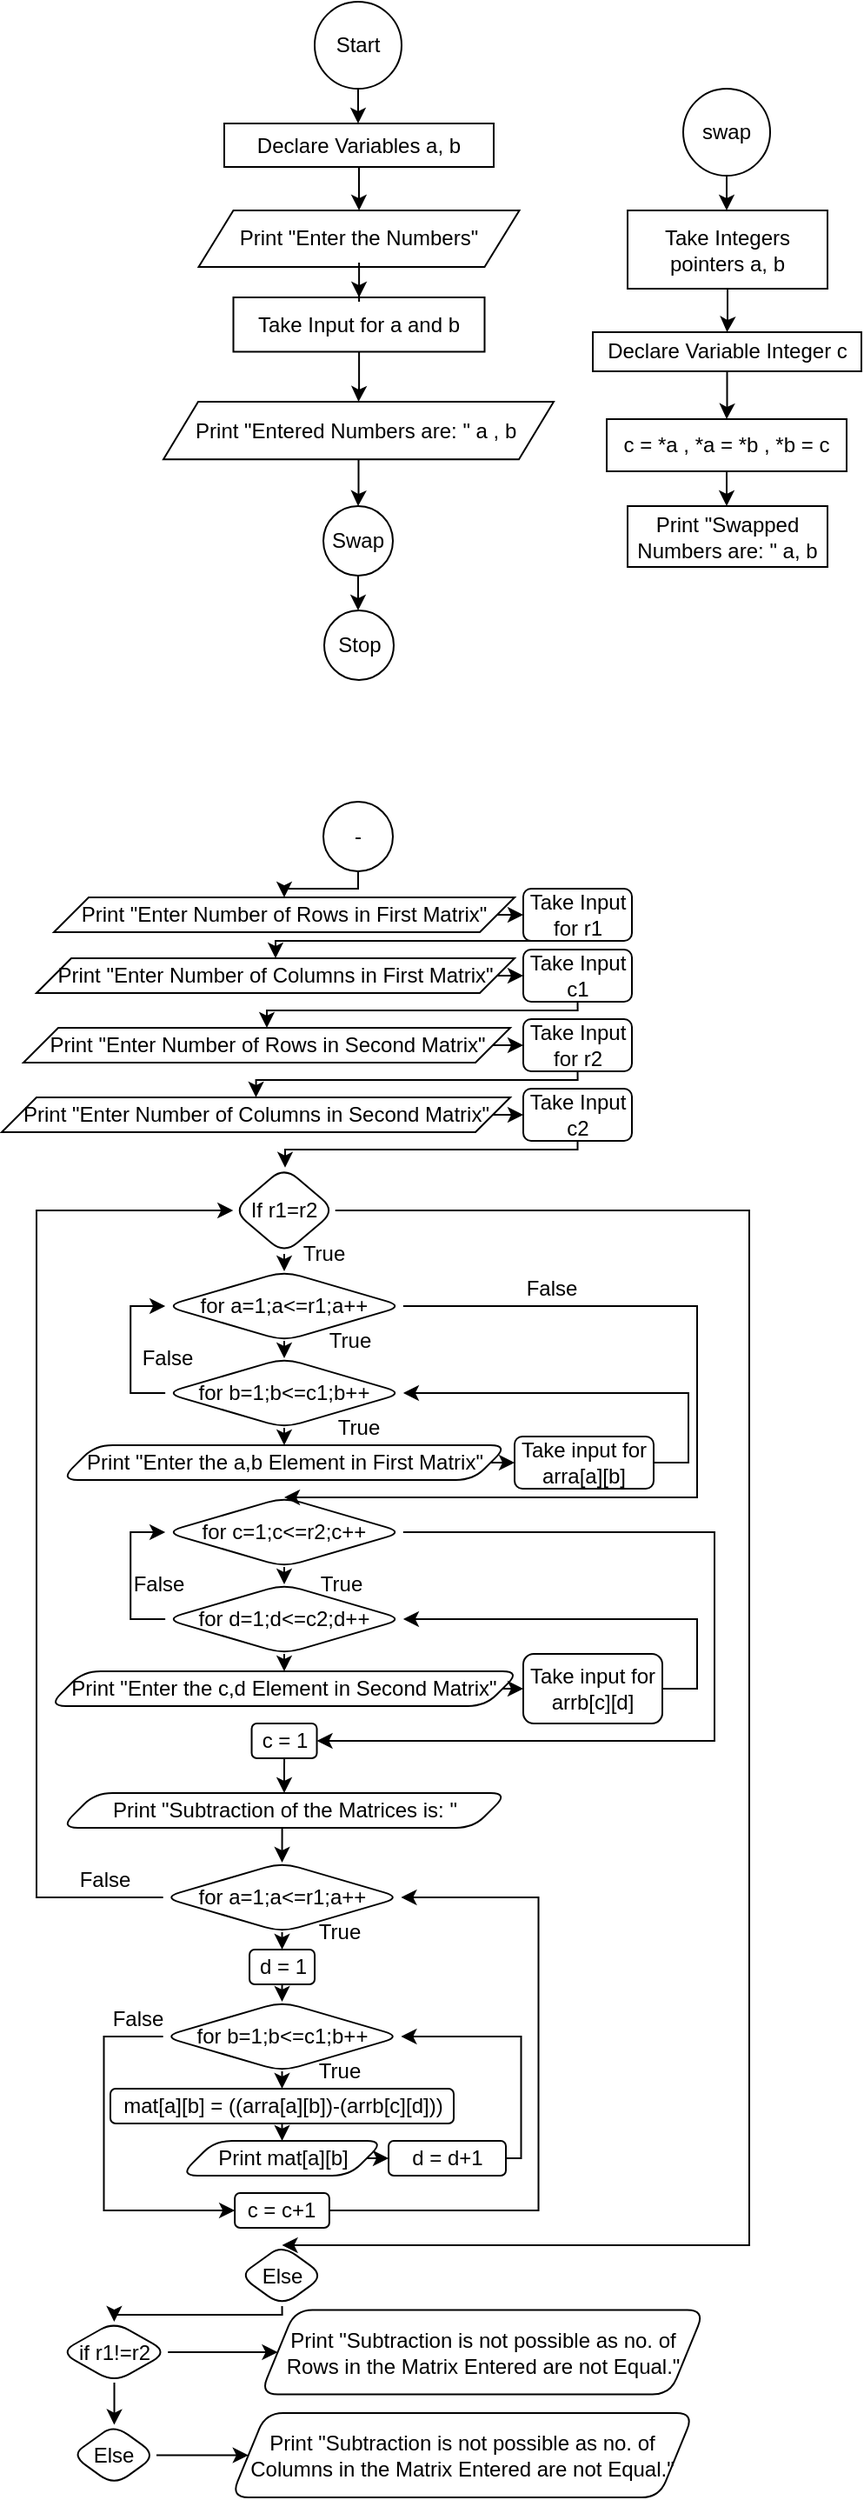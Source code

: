 <mxfile version="16.6.6" type="device"><diagram id="DPbF32nAIwKlJm8zJm9K" name="Page-1"><mxGraphModel dx="1038" dy="650" grid="1" gridSize="10" guides="1" tooltips="1" connect="1" arrows="1" fold="1" page="1" pageScale="1" pageWidth="850" pageHeight="1100" math="0" shadow="0"><root><mxCell id="0"/><mxCell id="1" parent="0"/><mxCell id="3LIKKyRIpm8usJ4Zfza2-27" value="" style="group" parent="1" vertex="1" connectable="0"><mxGeometry x="313" y="60" width="401.5" height="390" as="geometry"/></mxCell><mxCell id="3LIKKyRIpm8usJ4Zfza2-16" value="" style="group" parent="3LIKKyRIpm8usJ4Zfza2-27" vertex="1" connectable="0"><mxGeometry width="224.5" height="390" as="geometry"/></mxCell><mxCell id="3LIKKyRIpm8usJ4Zfza2-1" value="Start" style="ellipse;whiteSpace=wrap;html=1;aspect=fixed;" parent="3LIKKyRIpm8usJ4Zfza2-16" vertex="1"><mxGeometry x="87" width="50" height="50" as="geometry"/></mxCell><mxCell id="3LIKKyRIpm8usJ4Zfza2-2" value="Declare Variables a, b" style="whiteSpace=wrap;html=1;" parent="3LIKKyRIpm8usJ4Zfza2-16" vertex="1"><mxGeometry x="35" y="70" width="155" height="25" as="geometry"/></mxCell><mxCell id="3LIKKyRIpm8usJ4Zfza2-3" value="" style="edgeStyle=orthogonalEdgeStyle;rounded=0;orthogonalLoop=1;jettySize=auto;html=1;" parent="3LIKKyRIpm8usJ4Zfza2-16" source="3LIKKyRIpm8usJ4Zfza2-1" target="3LIKKyRIpm8usJ4Zfza2-2" edge="1"><mxGeometry relative="1" as="geometry"/></mxCell><mxCell id="3LIKKyRIpm8usJ4Zfza2-4" value="Print &quot;Enter the Numbers&quot;" style="shape=parallelogram;perimeter=parallelogramPerimeter;whiteSpace=wrap;html=1;fixedSize=1;" parent="3LIKKyRIpm8usJ4Zfza2-16" vertex="1"><mxGeometry x="20.25" y="120" width="184.5" height="32.5" as="geometry"/></mxCell><mxCell id="3LIKKyRIpm8usJ4Zfza2-5" value="" style="edgeStyle=orthogonalEdgeStyle;rounded=0;orthogonalLoop=1;jettySize=auto;html=1;" parent="3LIKKyRIpm8usJ4Zfza2-16" source="3LIKKyRIpm8usJ4Zfza2-2" target="3LIKKyRIpm8usJ4Zfza2-4" edge="1"><mxGeometry relative="1" as="geometry"/></mxCell><mxCell id="3LIKKyRIpm8usJ4Zfza2-6" value="Take Input for a and b" style="whiteSpace=wrap;html=1;" parent="3LIKKyRIpm8usJ4Zfza2-16" vertex="1"><mxGeometry x="40.25" y="170" width="144.5" height="31.25" as="geometry"/></mxCell><mxCell id="3LIKKyRIpm8usJ4Zfza2-7" value="" style="edgeStyle=orthogonalEdgeStyle;rounded=0;orthogonalLoop=1;jettySize=auto;html=1;" parent="3LIKKyRIpm8usJ4Zfza2-16" source="3LIKKyRIpm8usJ4Zfza2-4" target="3LIKKyRIpm8usJ4Zfza2-6" edge="1"><mxGeometry relative="1" as="geometry"/></mxCell><mxCell id="3LIKKyRIpm8usJ4Zfza2-8" value="Print &quot;Entered Numbers are: &quot; a , b&amp;nbsp;" style="shape=parallelogram;perimeter=parallelogramPerimeter;whiteSpace=wrap;html=1;fixedSize=1;" parent="3LIKKyRIpm8usJ4Zfza2-16" vertex="1"><mxGeometry y="230" width="224.5" height="33.13" as="geometry"/></mxCell><mxCell id="3LIKKyRIpm8usJ4Zfza2-9" value="" style="edgeStyle=orthogonalEdgeStyle;rounded=0;orthogonalLoop=1;jettySize=auto;html=1;" parent="3LIKKyRIpm8usJ4Zfza2-16" source="3LIKKyRIpm8usJ4Zfza2-6" target="3LIKKyRIpm8usJ4Zfza2-8" edge="1"><mxGeometry relative="1" as="geometry"/></mxCell><mxCell id="3LIKKyRIpm8usJ4Zfza2-12" value="Swap" style="ellipse;whiteSpace=wrap;html=1;aspect=fixed;" parent="3LIKKyRIpm8usJ4Zfza2-16" vertex="1"><mxGeometry x="92" y="290" width="40" height="40" as="geometry"/></mxCell><mxCell id="3LIKKyRIpm8usJ4Zfza2-13" value="" style="edgeStyle=orthogonalEdgeStyle;rounded=0;orthogonalLoop=1;jettySize=auto;html=1;" parent="3LIKKyRIpm8usJ4Zfza2-16" source="3LIKKyRIpm8usJ4Zfza2-8" target="3LIKKyRIpm8usJ4Zfza2-12" edge="1"><mxGeometry relative="1" as="geometry"/></mxCell><mxCell id="3LIKKyRIpm8usJ4Zfza2-14" value="Stop" style="ellipse;whiteSpace=wrap;html=1;aspect=fixed;" parent="3LIKKyRIpm8usJ4Zfza2-16" vertex="1"><mxGeometry x="92.5" y="350" width="40" height="40" as="geometry"/></mxCell><mxCell id="3LIKKyRIpm8usJ4Zfza2-15" value="" style="edgeStyle=orthogonalEdgeStyle;rounded=0;orthogonalLoop=1;jettySize=auto;html=1;" parent="3LIKKyRIpm8usJ4Zfza2-16" source="3LIKKyRIpm8usJ4Zfza2-12" target="3LIKKyRIpm8usJ4Zfza2-14" edge="1"><mxGeometry relative="1" as="geometry"/></mxCell><mxCell id="3LIKKyRIpm8usJ4Zfza2-26" value="" style="group" parent="3LIKKyRIpm8usJ4Zfza2-27" vertex="1" connectable="0"><mxGeometry x="247" y="50" width="154.5" height="275" as="geometry"/></mxCell><mxCell id="3LIKKyRIpm8usJ4Zfza2-17" value="swap" style="ellipse;whiteSpace=wrap;html=1;aspect=fixed;" parent="3LIKKyRIpm8usJ4Zfza2-26" vertex="1"><mxGeometry x="52" width="50" height="50" as="geometry"/></mxCell><mxCell id="3LIKKyRIpm8usJ4Zfza2-18" value="Take Integers pointers a, b" style="whiteSpace=wrap;html=1;" parent="3LIKKyRIpm8usJ4Zfza2-26" vertex="1"><mxGeometry x="20" y="70" width="115" height="45" as="geometry"/></mxCell><mxCell id="3LIKKyRIpm8usJ4Zfza2-19" value="" style="edgeStyle=orthogonalEdgeStyle;rounded=0;orthogonalLoop=1;jettySize=auto;html=1;" parent="3LIKKyRIpm8usJ4Zfza2-26" source="3LIKKyRIpm8usJ4Zfza2-17" target="3LIKKyRIpm8usJ4Zfza2-18" edge="1"><mxGeometry relative="1" as="geometry"/></mxCell><mxCell id="3LIKKyRIpm8usJ4Zfza2-20" value="Declare Variable Integer c" style="whiteSpace=wrap;html=1;" parent="3LIKKyRIpm8usJ4Zfza2-26" vertex="1"><mxGeometry y="140" width="154.5" height="22.5" as="geometry"/></mxCell><mxCell id="3LIKKyRIpm8usJ4Zfza2-21" value="" style="edgeStyle=orthogonalEdgeStyle;rounded=0;orthogonalLoop=1;jettySize=auto;html=1;" parent="3LIKKyRIpm8usJ4Zfza2-26" source="3LIKKyRIpm8usJ4Zfza2-18" target="3LIKKyRIpm8usJ4Zfza2-20" edge="1"><mxGeometry relative="1" as="geometry"/></mxCell><mxCell id="3LIKKyRIpm8usJ4Zfza2-22" value="c = *a , *a = *b , *b = c" style="whiteSpace=wrap;html=1;" parent="3LIKKyRIpm8usJ4Zfza2-26" vertex="1"><mxGeometry x="8" y="190" width="138" height="30" as="geometry"/></mxCell><mxCell id="3LIKKyRIpm8usJ4Zfza2-23" value="" style="edgeStyle=orthogonalEdgeStyle;rounded=0;orthogonalLoop=1;jettySize=auto;html=1;" parent="3LIKKyRIpm8usJ4Zfza2-26" source="3LIKKyRIpm8usJ4Zfza2-20" target="3LIKKyRIpm8usJ4Zfza2-22" edge="1"><mxGeometry relative="1" as="geometry"/></mxCell><mxCell id="3LIKKyRIpm8usJ4Zfza2-24" value="Print &quot;Swapped Numbers are: &quot; a, b" style="whiteSpace=wrap;html=1;" parent="3LIKKyRIpm8usJ4Zfza2-26" vertex="1"><mxGeometry x="20" y="240" width="115" height="35" as="geometry"/></mxCell><mxCell id="3LIKKyRIpm8usJ4Zfza2-25" value="" style="edgeStyle=orthogonalEdgeStyle;rounded=0;orthogonalLoop=1;jettySize=auto;html=1;" parent="3LIKKyRIpm8usJ4Zfza2-26" source="3LIKKyRIpm8usJ4Zfza2-22" target="3LIKKyRIpm8usJ4Zfza2-24" edge="1"><mxGeometry relative="1" as="geometry"/></mxCell><mxCell id="lN3KXV-7C-Rb10xpzIL--126" value="" style="group" vertex="1" connectable="0" parent="1"><mxGeometry x="220" y="520" width="430" height="975" as="geometry"/></mxCell><mxCell id="lN3KXV-7C-Rb10xpzIL--1" value="-" style="ellipse;whiteSpace=wrap;html=1;aspect=fixed;container=0;" vertex="1" parent="lN3KXV-7C-Rb10xpzIL--126"><mxGeometry x="185" width="40" height="40" as="geometry"/></mxCell><mxCell id="lN3KXV-7C-Rb10xpzIL--6" value="Print &quot;Enter Number of Rows in First Matrix&quot;" style="shape=parallelogram;perimeter=parallelogramPerimeter;whiteSpace=wrap;html=1;fixedSize=1;container=0;" vertex="1" parent="lN3KXV-7C-Rb10xpzIL--126"><mxGeometry x="30" y="55" width="265" height="20" as="geometry"/></mxCell><mxCell id="lN3KXV-7C-Rb10xpzIL--11" style="edgeStyle=orthogonalEdgeStyle;rounded=0;orthogonalLoop=1;jettySize=auto;html=1;exitX=0.5;exitY=1;exitDx=0;exitDy=0;entryX=0.5;entryY=0;entryDx=0;entryDy=0;" edge="1" parent="lN3KXV-7C-Rb10xpzIL--126" source="lN3KXV-7C-Rb10xpzIL--1" target="lN3KXV-7C-Rb10xpzIL--6"><mxGeometry relative="1" as="geometry"><Array as="points"><mxPoint x="205" y="50"/><mxPoint x="163" y="50"/></Array></mxGeometry></mxCell><mxCell id="lN3KXV-7C-Rb10xpzIL--8" value="Take Input for r1" style="rounded=1;whiteSpace=wrap;html=1;container=0;" vertex="1" parent="lN3KXV-7C-Rb10xpzIL--126"><mxGeometry x="300" y="50" width="62.5" height="30" as="geometry"/></mxCell><mxCell id="lN3KXV-7C-Rb10xpzIL--118" style="edgeStyle=orthogonalEdgeStyle;rounded=0;orthogonalLoop=1;jettySize=auto;html=1;exitX=1;exitY=0.5;exitDx=0;exitDy=0;entryX=0;entryY=0.5;entryDx=0;entryDy=0;" edge="1" parent="lN3KXV-7C-Rb10xpzIL--126" source="lN3KXV-7C-Rb10xpzIL--6" target="lN3KXV-7C-Rb10xpzIL--8"><mxGeometry relative="1" as="geometry"/></mxCell><mxCell id="lN3KXV-7C-Rb10xpzIL--14" value="&lt;span&gt;Print &quot;Enter Number of Columns in First Matrix&quot;&lt;/span&gt;" style="shape=parallelogram;perimeter=parallelogramPerimeter;whiteSpace=wrap;html=1;fixedSize=1;container=0;" vertex="1" parent="lN3KXV-7C-Rb10xpzIL--126"><mxGeometry x="20" y="90" width="275" height="20" as="geometry"/></mxCell><mxCell id="lN3KXV-7C-Rb10xpzIL--15" style="edgeStyle=orthogonalEdgeStyle;rounded=0;orthogonalLoop=1;jettySize=auto;html=1;exitX=0.5;exitY=1;exitDx=0;exitDy=0;entryX=0.5;entryY=0;entryDx=0;entryDy=0;" edge="1" parent="lN3KXV-7C-Rb10xpzIL--126" source="lN3KXV-7C-Rb10xpzIL--8" target="lN3KXV-7C-Rb10xpzIL--14"><mxGeometry relative="1" as="geometry"><Array as="points"><mxPoint x="158" y="80"/></Array></mxGeometry></mxCell><mxCell id="lN3KXV-7C-Rb10xpzIL--19" value="Take Input c1" style="rounded=1;whiteSpace=wrap;html=1;container=0;" vertex="1" parent="lN3KXV-7C-Rb10xpzIL--126"><mxGeometry x="300" y="85" width="62.5" height="30" as="geometry"/></mxCell><mxCell id="lN3KXV-7C-Rb10xpzIL--20" style="edgeStyle=orthogonalEdgeStyle;rounded=0;orthogonalLoop=1;jettySize=auto;html=1;exitX=1;exitY=0.5;exitDx=0;exitDy=0;entryX=0;entryY=0.5;entryDx=0;entryDy=0;" edge="1" parent="lN3KXV-7C-Rb10xpzIL--126" source="lN3KXV-7C-Rb10xpzIL--14" target="lN3KXV-7C-Rb10xpzIL--19"><mxGeometry relative="1" as="geometry"/></mxCell><mxCell id="lN3KXV-7C-Rb10xpzIL--21" value="Print &quot;Enter Number of Rows in Second Matrix&quot;" style="shape=parallelogram;perimeter=parallelogramPerimeter;whiteSpace=wrap;html=1;fixedSize=1;container=0;" vertex="1" parent="lN3KXV-7C-Rb10xpzIL--126"><mxGeometry x="12.5" y="130" width="280" height="20" as="geometry"/></mxCell><mxCell id="lN3KXV-7C-Rb10xpzIL--28" style="edgeStyle=orthogonalEdgeStyle;rounded=0;orthogonalLoop=1;jettySize=auto;html=1;exitX=0.5;exitY=1;exitDx=0;exitDy=0;entryX=0.5;entryY=0;entryDx=0;entryDy=0;" edge="1" parent="lN3KXV-7C-Rb10xpzIL--126" source="lN3KXV-7C-Rb10xpzIL--19" target="lN3KXV-7C-Rb10xpzIL--21"><mxGeometry relative="1" as="geometry"><Array as="points"><mxPoint x="331" y="120"/><mxPoint x="153" y="120"/></Array></mxGeometry></mxCell><mxCell id="lN3KXV-7C-Rb10xpzIL--22" value="Take Input for r2" style="rounded=1;whiteSpace=wrap;html=1;container=0;" vertex="1" parent="lN3KXV-7C-Rb10xpzIL--126"><mxGeometry x="300" y="125" width="62.5" height="30" as="geometry"/></mxCell><mxCell id="lN3KXV-7C-Rb10xpzIL--23" style="edgeStyle=orthogonalEdgeStyle;rounded=0;orthogonalLoop=1;jettySize=auto;html=1;exitX=1;exitY=0.5;exitDx=0;exitDy=0;entryX=0;entryY=0.5;entryDx=0;entryDy=0;" edge="1" parent="lN3KXV-7C-Rb10xpzIL--126" source="lN3KXV-7C-Rb10xpzIL--21" target="lN3KXV-7C-Rb10xpzIL--22"><mxGeometry relative="1" as="geometry"/></mxCell><mxCell id="lN3KXV-7C-Rb10xpzIL--24" value="&lt;span&gt;Print &quot;Enter Number of Columns in Second Matrix&quot;&lt;/span&gt;" style="shape=parallelogram;perimeter=parallelogramPerimeter;whiteSpace=wrap;html=1;fixedSize=1;container=0;" vertex="1" parent="lN3KXV-7C-Rb10xpzIL--126"><mxGeometry y="170" width="292.5" height="20" as="geometry"/></mxCell><mxCell id="lN3KXV-7C-Rb10xpzIL--27" style="edgeStyle=orthogonalEdgeStyle;rounded=0;orthogonalLoop=1;jettySize=auto;html=1;exitX=0.5;exitY=1;exitDx=0;exitDy=0;entryX=0.5;entryY=0;entryDx=0;entryDy=0;" edge="1" parent="lN3KXV-7C-Rb10xpzIL--126" source="lN3KXV-7C-Rb10xpzIL--22" target="lN3KXV-7C-Rb10xpzIL--24"><mxGeometry relative="1" as="geometry"><Array as="points"><mxPoint x="331" y="160"/><mxPoint x="146" y="160"/></Array></mxGeometry></mxCell><mxCell id="lN3KXV-7C-Rb10xpzIL--25" value="Take Input c2" style="rounded=1;whiteSpace=wrap;html=1;container=0;" vertex="1" parent="lN3KXV-7C-Rb10xpzIL--126"><mxGeometry x="300" y="165" width="62.5" height="30" as="geometry"/></mxCell><mxCell id="lN3KXV-7C-Rb10xpzIL--26" style="edgeStyle=orthogonalEdgeStyle;rounded=0;orthogonalLoop=1;jettySize=auto;html=1;exitX=1;exitY=0.5;exitDx=0;exitDy=0;entryX=0;entryY=0.5;entryDx=0;entryDy=0;" edge="1" parent="lN3KXV-7C-Rb10xpzIL--126" source="lN3KXV-7C-Rb10xpzIL--24" target="lN3KXV-7C-Rb10xpzIL--25"><mxGeometry relative="1" as="geometry"/></mxCell><mxCell id="lN3KXV-7C-Rb10xpzIL--29" value="If r1=r2" style="rhombus;whiteSpace=wrap;html=1;rounded=1;container=0;" vertex="1" parent="lN3KXV-7C-Rb10xpzIL--126"><mxGeometry x="133.13" y="210" width="58.75" height="50" as="geometry"/></mxCell><mxCell id="lN3KXV-7C-Rb10xpzIL--30" value="" style="edgeStyle=orthogonalEdgeStyle;rounded=0;orthogonalLoop=1;jettySize=auto;html=1;" edge="1" parent="lN3KXV-7C-Rb10xpzIL--126" source="lN3KXV-7C-Rb10xpzIL--25" target="lN3KXV-7C-Rb10xpzIL--29"><mxGeometry relative="1" as="geometry"><Array as="points"><mxPoint x="331" y="200"/><mxPoint x="163" y="200"/></Array></mxGeometry></mxCell><mxCell id="lN3KXV-7C-Rb10xpzIL--31" value="for a=1;a&amp;lt;=r1;a++" style="rhombus;whiteSpace=wrap;html=1;rounded=1;container=0;" vertex="1" parent="lN3KXV-7C-Rb10xpzIL--126"><mxGeometry x="94.07" y="270" width="136.87" height="40" as="geometry"/></mxCell><mxCell id="lN3KXV-7C-Rb10xpzIL--33" style="edgeStyle=orthogonalEdgeStyle;rounded=0;orthogonalLoop=1;jettySize=auto;html=1;exitX=0.5;exitY=1;exitDx=0;exitDy=0;entryX=0.5;entryY=0;entryDx=0;entryDy=0;" edge="1" parent="lN3KXV-7C-Rb10xpzIL--126" source="lN3KXV-7C-Rb10xpzIL--29" target="lN3KXV-7C-Rb10xpzIL--31"><mxGeometry relative="1" as="geometry"/></mxCell><mxCell id="lN3KXV-7C-Rb10xpzIL--43" style="edgeStyle=orthogonalEdgeStyle;rounded=0;orthogonalLoop=1;jettySize=auto;html=1;exitX=0;exitY=0.5;exitDx=0;exitDy=0;entryX=0;entryY=0.5;entryDx=0;entryDy=0;" edge="1" parent="lN3KXV-7C-Rb10xpzIL--126" source="lN3KXV-7C-Rb10xpzIL--34" target="lN3KXV-7C-Rb10xpzIL--31"><mxGeometry relative="1" as="geometry"/></mxCell><mxCell id="lN3KXV-7C-Rb10xpzIL--34" value="for b=1;b&amp;lt;=c1;b++" style="rhombus;whiteSpace=wrap;html=1;rounded=1;container=0;" vertex="1" parent="lN3KXV-7C-Rb10xpzIL--126"><mxGeometry x="94.07" y="320" width="136.87" height="40" as="geometry"/></mxCell><mxCell id="lN3KXV-7C-Rb10xpzIL--36" style="edgeStyle=orthogonalEdgeStyle;rounded=0;orthogonalLoop=1;jettySize=auto;html=1;exitX=0.5;exitY=1;exitDx=0;exitDy=0;entryX=0.5;entryY=0;entryDx=0;entryDy=0;" edge="1" parent="lN3KXV-7C-Rb10xpzIL--126" source="lN3KXV-7C-Rb10xpzIL--31" target="lN3KXV-7C-Rb10xpzIL--34"><mxGeometry relative="1" as="geometry"/></mxCell><mxCell id="lN3KXV-7C-Rb10xpzIL--37" value="Print &quot;Enter the a,b Element in First Matrix&quot;" style="shape=parallelogram;perimeter=parallelogramPerimeter;whiteSpace=wrap;html=1;fixedSize=1;rounded=1;container=0;" vertex="1" parent="lN3KXV-7C-Rb10xpzIL--126"><mxGeometry x="33.75" y="370" width="257.5" height="20" as="geometry"/></mxCell><mxCell id="lN3KXV-7C-Rb10xpzIL--39" style="edgeStyle=orthogonalEdgeStyle;rounded=0;orthogonalLoop=1;jettySize=auto;html=1;exitX=0.5;exitY=1;exitDx=0;exitDy=0;entryX=0.5;entryY=0;entryDx=0;entryDy=0;" edge="1" parent="lN3KXV-7C-Rb10xpzIL--126" source="lN3KXV-7C-Rb10xpzIL--34" target="lN3KXV-7C-Rb10xpzIL--37"><mxGeometry relative="1" as="geometry"/></mxCell><mxCell id="lN3KXV-7C-Rb10xpzIL--42" style="edgeStyle=orthogonalEdgeStyle;rounded=0;orthogonalLoop=1;jettySize=auto;html=1;exitX=1;exitY=0.5;exitDx=0;exitDy=0;entryX=1;entryY=0.5;entryDx=0;entryDy=0;" edge="1" parent="lN3KXV-7C-Rb10xpzIL--126" source="lN3KXV-7C-Rb10xpzIL--40" target="lN3KXV-7C-Rb10xpzIL--34"><mxGeometry relative="1" as="geometry"/></mxCell><mxCell id="lN3KXV-7C-Rb10xpzIL--40" value="Take input for arra[a][b]" style="whiteSpace=wrap;html=1;rounded=1;container=0;" vertex="1" parent="lN3KXV-7C-Rb10xpzIL--126"><mxGeometry x="295" y="365" width="80" height="30" as="geometry"/></mxCell><mxCell id="lN3KXV-7C-Rb10xpzIL--115" style="edgeStyle=orthogonalEdgeStyle;rounded=0;orthogonalLoop=1;jettySize=auto;html=1;exitX=1;exitY=0.5;exitDx=0;exitDy=0;entryX=0;entryY=0.5;entryDx=0;entryDy=0;" edge="1" parent="lN3KXV-7C-Rb10xpzIL--126" source="lN3KXV-7C-Rb10xpzIL--37" target="lN3KXV-7C-Rb10xpzIL--40"><mxGeometry relative="1" as="geometry"/></mxCell><mxCell id="lN3KXV-7C-Rb10xpzIL--44" value="for c=1;c&amp;lt;=r2;c++" style="rhombus;whiteSpace=wrap;html=1;rounded=1;container=0;" vertex="1" parent="lN3KXV-7C-Rb10xpzIL--126"><mxGeometry x="94.07" y="400" width="136.87" height="40" as="geometry"/></mxCell><mxCell id="lN3KXV-7C-Rb10xpzIL--45" value="" style="edgeStyle=orthogonalEdgeStyle;rounded=0;orthogonalLoop=1;jettySize=auto;html=1;" edge="1" parent="lN3KXV-7C-Rb10xpzIL--126" source="lN3KXV-7C-Rb10xpzIL--31" target="lN3KXV-7C-Rb10xpzIL--44"><mxGeometry relative="1" as="geometry"><Array as="points"><mxPoint x="400" y="290"/><mxPoint x="400" y="400"/></Array></mxGeometry></mxCell><mxCell id="lN3KXV-7C-Rb10xpzIL--46" value="True" style="text;html=1;align=center;verticalAlign=middle;resizable=0;points=[];autosize=1;strokeColor=none;fillColor=none;container=0;" vertex="1" parent="lN3KXV-7C-Rb10xpzIL--126"><mxGeometry x="185" y="350" width="40" height="20" as="geometry"/></mxCell><mxCell id="lN3KXV-7C-Rb10xpzIL--47" value="True" style="text;html=1;align=center;verticalAlign=middle;resizable=0;points=[];autosize=1;strokeColor=none;fillColor=none;container=0;" vertex="1" parent="lN3KXV-7C-Rb10xpzIL--126"><mxGeometry x="165" y="250" width="40" height="20" as="geometry"/></mxCell><mxCell id="lN3KXV-7C-Rb10xpzIL--48" value="True" style="text;html=1;align=center;verticalAlign=middle;resizable=0;points=[];autosize=1;strokeColor=none;fillColor=none;container=0;" vertex="1" parent="lN3KXV-7C-Rb10xpzIL--126"><mxGeometry x="180" y="300" width="40" height="20" as="geometry"/></mxCell><mxCell id="lN3KXV-7C-Rb10xpzIL--49" value="False" style="text;html=1;align=center;verticalAlign=middle;resizable=0;points=[];autosize=1;strokeColor=none;fillColor=none;container=0;" vertex="1" parent="lN3KXV-7C-Rb10xpzIL--126"><mxGeometry x="291.25" y="270" width="50" height="20" as="geometry"/></mxCell><mxCell id="lN3KXV-7C-Rb10xpzIL--62" style="edgeStyle=orthogonalEdgeStyle;rounded=0;orthogonalLoop=1;jettySize=auto;html=1;exitX=0;exitY=0.5;exitDx=0;exitDy=0;entryX=0;entryY=0.5;entryDx=0;entryDy=0;" edge="1" parent="lN3KXV-7C-Rb10xpzIL--126" source="lN3KXV-7C-Rb10xpzIL--50" target="lN3KXV-7C-Rb10xpzIL--44"><mxGeometry relative="1" as="geometry"/></mxCell><mxCell id="lN3KXV-7C-Rb10xpzIL--50" value="for d=1;d&amp;lt;=c2;d++" style="rhombus;whiteSpace=wrap;html=1;rounded=1;container=0;" vertex="1" parent="lN3KXV-7C-Rb10xpzIL--126"><mxGeometry x="94.07" y="450" width="136.87" height="40" as="geometry"/></mxCell><mxCell id="lN3KXV-7C-Rb10xpzIL--52" style="edgeStyle=orthogonalEdgeStyle;rounded=0;orthogonalLoop=1;jettySize=auto;html=1;exitX=0.5;exitY=1;exitDx=0;exitDy=0;entryX=0.5;entryY=0;entryDx=0;entryDy=0;" edge="1" parent="lN3KXV-7C-Rb10xpzIL--126" source="lN3KXV-7C-Rb10xpzIL--44" target="lN3KXV-7C-Rb10xpzIL--50"><mxGeometry relative="1" as="geometry"/></mxCell><mxCell id="lN3KXV-7C-Rb10xpzIL--53" value="True" style="text;html=1;align=center;verticalAlign=middle;resizable=0;points=[];autosize=1;strokeColor=none;fillColor=none;container=0;" vertex="1" parent="lN3KXV-7C-Rb10xpzIL--126"><mxGeometry x="175" y="440" width="40" height="20" as="geometry"/></mxCell><mxCell id="lN3KXV-7C-Rb10xpzIL--55" value="Print &quot;Enter the c,d Element in Second Matrix&quot;" style="shape=parallelogram;perimeter=parallelogramPerimeter;whiteSpace=wrap;html=1;fixedSize=1;rounded=1;container=0;" vertex="1" parent="lN3KXV-7C-Rb10xpzIL--126"><mxGeometry x="26.88" y="500" width="271.25" height="20" as="geometry"/></mxCell><mxCell id="lN3KXV-7C-Rb10xpzIL--58" style="edgeStyle=orthogonalEdgeStyle;rounded=0;orthogonalLoop=1;jettySize=auto;html=1;exitX=0.5;exitY=1;exitDx=0;exitDy=0;entryX=0.5;entryY=0;entryDx=0;entryDy=0;" edge="1" parent="lN3KXV-7C-Rb10xpzIL--126" source="lN3KXV-7C-Rb10xpzIL--50" target="lN3KXV-7C-Rb10xpzIL--55"><mxGeometry relative="1" as="geometry"/></mxCell><mxCell id="lN3KXV-7C-Rb10xpzIL--60" style="edgeStyle=orthogonalEdgeStyle;rounded=0;orthogonalLoop=1;jettySize=auto;html=1;exitX=1;exitY=0.5;exitDx=0;exitDy=0;entryX=1;entryY=0.5;entryDx=0;entryDy=0;" edge="1" parent="lN3KXV-7C-Rb10xpzIL--126" source="lN3KXV-7C-Rb10xpzIL--56" target="lN3KXV-7C-Rb10xpzIL--50"><mxGeometry relative="1" as="geometry"/></mxCell><mxCell id="lN3KXV-7C-Rb10xpzIL--56" value="Take input for arrb[c][d]" style="whiteSpace=wrap;html=1;rounded=1;container=0;" vertex="1" parent="lN3KXV-7C-Rb10xpzIL--126"><mxGeometry x="300" y="490" width="80" height="40" as="geometry"/></mxCell><mxCell id="lN3KXV-7C-Rb10xpzIL--57" style="edgeStyle=orthogonalEdgeStyle;rounded=0;orthogonalLoop=1;jettySize=auto;html=1;exitX=1;exitY=0.5;exitDx=0;exitDy=0;entryX=0;entryY=0.5;entryDx=0;entryDy=0;" edge="1" parent="lN3KXV-7C-Rb10xpzIL--126" source="lN3KXV-7C-Rb10xpzIL--55" target="lN3KXV-7C-Rb10xpzIL--56"><mxGeometry relative="1" as="geometry"/></mxCell><mxCell id="lN3KXV-7C-Rb10xpzIL--59" value="False" style="text;html=1;align=center;verticalAlign=middle;resizable=0;points=[];autosize=1;strokeColor=none;fillColor=none;container=0;" vertex="1" parent="lN3KXV-7C-Rb10xpzIL--126"><mxGeometry x="70" y="310" width="50" height="20" as="geometry"/></mxCell><mxCell id="lN3KXV-7C-Rb10xpzIL--63" value="False" style="text;html=1;align=center;verticalAlign=middle;resizable=0;points=[];autosize=1;strokeColor=none;fillColor=none;container=0;" vertex="1" parent="lN3KXV-7C-Rb10xpzIL--126"><mxGeometry x="65" y="440" width="50" height="20" as="geometry"/></mxCell><mxCell id="lN3KXV-7C-Rb10xpzIL--90" style="edgeStyle=orthogonalEdgeStyle;rounded=0;orthogonalLoop=1;jettySize=auto;html=1;exitX=0;exitY=0.5;exitDx=0;exitDy=0;entryX=0;entryY=0.5;entryDx=0;entryDy=0;" edge="1" parent="lN3KXV-7C-Rb10xpzIL--126" source="lN3KXV-7C-Rb10xpzIL--66" target="lN3KXV-7C-Rb10xpzIL--29"><mxGeometry relative="1" as="geometry"><Array as="points"><mxPoint x="20" y="630"/><mxPoint x="20" y="235"/></Array></mxGeometry></mxCell><mxCell id="lN3KXV-7C-Rb10xpzIL--72" value="c = 1" style="rounded=1;whiteSpace=wrap;html=1;container=0;" vertex="1" parent="lN3KXV-7C-Rb10xpzIL--126"><mxGeometry x="143.77" y="530" width="37.5" height="20" as="geometry"/></mxCell><mxCell id="lN3KXV-7C-Rb10xpzIL--74" style="edgeStyle=orthogonalEdgeStyle;rounded=0;orthogonalLoop=1;jettySize=auto;html=1;exitX=1;exitY=0.5;exitDx=0;exitDy=0;entryX=1;entryY=0.5;entryDx=0;entryDy=0;" edge="1" parent="lN3KXV-7C-Rb10xpzIL--126" source="lN3KXV-7C-Rb10xpzIL--44" target="lN3KXV-7C-Rb10xpzIL--72"><mxGeometry relative="1" as="geometry"><Array as="points"><mxPoint x="410" y="420"/><mxPoint x="410" y="540"/></Array></mxGeometry></mxCell><mxCell id="lN3KXV-7C-Rb10xpzIL--112" style="edgeStyle=orthogonalEdgeStyle;rounded=0;orthogonalLoop=1;jettySize=auto;html=1;exitX=1;exitY=0.5;exitDx=0;exitDy=0;entryX=0.5;entryY=0;entryDx=0;entryDy=0;" edge="1" parent="lN3KXV-7C-Rb10xpzIL--126" source="lN3KXV-7C-Rb10xpzIL--29" target="lN3KXV-7C-Rb10xpzIL--98"><mxGeometry relative="1" as="geometry"><Array as="points"><mxPoint x="430" y="235"/><mxPoint x="430" y="830"/></Array></mxGeometry></mxCell><mxCell id="lN3KXV-7C-Rb10xpzIL--66" value="for a=1;a&amp;lt;=r1;a++" style="rhombus;whiteSpace=wrap;html=1;rounded=1;container=0;" vertex="1" parent="lN3KXV-7C-Rb10xpzIL--126"><mxGeometry x="92.83" y="610" width="136.87" height="40" as="geometry"/></mxCell><mxCell id="lN3KXV-7C-Rb10xpzIL--68" value="d = 1" style="rounded=1;whiteSpace=wrap;html=1;container=0;" vertex="1" parent="lN3KXV-7C-Rb10xpzIL--126"><mxGeometry x="142.52" y="660" width="37.5" height="20" as="geometry"/></mxCell><mxCell id="lN3KXV-7C-Rb10xpzIL--70" style="edgeStyle=orthogonalEdgeStyle;rounded=0;orthogonalLoop=1;jettySize=auto;html=1;exitX=0.5;exitY=1;exitDx=0;exitDy=0;entryX=0.5;entryY=0;entryDx=0;entryDy=0;" edge="1" parent="lN3KXV-7C-Rb10xpzIL--126" source="lN3KXV-7C-Rb10xpzIL--66" target="lN3KXV-7C-Rb10xpzIL--68"><mxGeometry relative="1" as="geometry"/></mxCell><mxCell id="lN3KXV-7C-Rb10xpzIL--76" value="for b=1;b&amp;lt;=c1;b++" style="rhombus;whiteSpace=wrap;html=1;rounded=1;container=0;" vertex="1" parent="lN3KXV-7C-Rb10xpzIL--126"><mxGeometry x="92.82" y="690" width="136.87" height="40" as="geometry"/></mxCell><mxCell id="lN3KXV-7C-Rb10xpzIL--77" style="edgeStyle=orthogonalEdgeStyle;rounded=0;orthogonalLoop=1;jettySize=auto;html=1;exitX=0.5;exitY=1;exitDx=0;exitDy=0;entryX=0.5;entryY=0;entryDx=0;entryDy=0;" edge="1" parent="lN3KXV-7C-Rb10xpzIL--126" source="lN3KXV-7C-Rb10xpzIL--68" target="lN3KXV-7C-Rb10xpzIL--76"><mxGeometry relative="1" as="geometry"/></mxCell><mxCell id="lN3KXV-7C-Rb10xpzIL--78" value="mat[a][b] = ((arra[a][b])-(arrb[c][d]))" style="whiteSpace=wrap;html=1;rounded=1;container=0;" vertex="1" parent="lN3KXV-7C-Rb10xpzIL--126"><mxGeometry x="62.5" y="740" width="197.5" height="20" as="geometry"/></mxCell><mxCell id="lN3KXV-7C-Rb10xpzIL--80" style="edgeStyle=orthogonalEdgeStyle;rounded=0;orthogonalLoop=1;jettySize=auto;html=1;exitX=0.5;exitY=1;exitDx=0;exitDy=0;entryX=0.5;entryY=0;entryDx=0;entryDy=0;" edge="1" parent="lN3KXV-7C-Rb10xpzIL--126" source="lN3KXV-7C-Rb10xpzIL--76" target="lN3KXV-7C-Rb10xpzIL--78"><mxGeometry relative="1" as="geometry"/></mxCell><mxCell id="lN3KXV-7C-Rb10xpzIL--81" value="Print mat[a][b]" style="shape=parallelogram;perimeter=parallelogramPerimeter;whiteSpace=wrap;html=1;fixedSize=1;rounded=1;container=0;" vertex="1" parent="lN3KXV-7C-Rb10xpzIL--126"><mxGeometry x="102.52" y="770" width="117.5" height="20" as="geometry"/></mxCell><mxCell id="lN3KXV-7C-Rb10xpzIL--83" style="edgeStyle=orthogonalEdgeStyle;rounded=0;orthogonalLoop=1;jettySize=auto;html=1;exitX=0.5;exitY=1;exitDx=0;exitDy=0;entryX=0.5;entryY=0;entryDx=0;entryDy=0;" edge="1" parent="lN3KXV-7C-Rb10xpzIL--126" source="lN3KXV-7C-Rb10xpzIL--78" target="lN3KXV-7C-Rb10xpzIL--81"><mxGeometry relative="1" as="geometry"/></mxCell><mxCell id="lN3KXV-7C-Rb10xpzIL--86" style="edgeStyle=orthogonalEdgeStyle;rounded=0;orthogonalLoop=1;jettySize=auto;html=1;exitX=1;exitY=0.5;exitDx=0;exitDy=0;entryX=1;entryY=0.5;entryDx=0;entryDy=0;" edge="1" parent="lN3KXV-7C-Rb10xpzIL--126" source="lN3KXV-7C-Rb10xpzIL--84" target="lN3KXV-7C-Rb10xpzIL--76"><mxGeometry relative="1" as="geometry"><Array as="points"><mxPoint x="298.75" y="780"/><mxPoint x="298.75" y="710"/></Array></mxGeometry></mxCell><mxCell id="lN3KXV-7C-Rb10xpzIL--84" value="d = d+1" style="rounded=1;whiteSpace=wrap;html=1;container=0;" vertex="1" parent="lN3KXV-7C-Rb10xpzIL--126"><mxGeometry x="222.52" y="770" width="67.48" height="20" as="geometry"/></mxCell><mxCell id="lN3KXV-7C-Rb10xpzIL--116" style="edgeStyle=orthogonalEdgeStyle;rounded=0;orthogonalLoop=1;jettySize=auto;html=1;exitX=1;exitY=0.5;exitDx=0;exitDy=0;entryX=0;entryY=0.5;entryDx=0;entryDy=0;" edge="1" parent="lN3KXV-7C-Rb10xpzIL--126" source="lN3KXV-7C-Rb10xpzIL--81" target="lN3KXV-7C-Rb10xpzIL--84"><mxGeometry relative="1" as="geometry"/></mxCell><mxCell id="lN3KXV-7C-Rb10xpzIL--89" style="edgeStyle=orthogonalEdgeStyle;rounded=0;orthogonalLoop=1;jettySize=auto;html=1;exitX=1;exitY=0.5;exitDx=0;exitDy=0;entryX=1;entryY=0.5;entryDx=0;entryDy=0;" edge="1" parent="lN3KXV-7C-Rb10xpzIL--126" source="lN3KXV-7C-Rb10xpzIL--87" target="lN3KXV-7C-Rb10xpzIL--66"><mxGeometry relative="1" as="geometry"><Array as="points"><mxPoint x="308.75" y="810"/><mxPoint x="308.75" y="630"/></Array></mxGeometry></mxCell><mxCell id="lN3KXV-7C-Rb10xpzIL--87" value="c = c+1" style="whiteSpace=wrap;html=1;rounded=1;container=0;" vertex="1" parent="lN3KXV-7C-Rb10xpzIL--126"><mxGeometry x="134.07" y="800" width="54.37" height="20" as="geometry"/></mxCell><mxCell id="lN3KXV-7C-Rb10xpzIL--88" value="" style="edgeStyle=orthogonalEdgeStyle;rounded=0;orthogonalLoop=1;jettySize=auto;html=1;" edge="1" parent="lN3KXV-7C-Rb10xpzIL--126" source="lN3KXV-7C-Rb10xpzIL--76" target="lN3KXV-7C-Rb10xpzIL--87"><mxGeometry relative="1" as="geometry"><Array as="points"><mxPoint x="58.75" y="710"/><mxPoint x="58.75" y="810"/></Array></mxGeometry></mxCell><mxCell id="lN3KXV-7C-Rb10xpzIL--91" value="False" style="text;html=1;align=center;verticalAlign=middle;resizable=0;points=[];autosize=1;strokeColor=none;fillColor=none;container=0;" vertex="1" parent="lN3KXV-7C-Rb10xpzIL--126"><mxGeometry x="33.75" y="610" width="50" height="20" as="geometry"/></mxCell><mxCell id="lN3KXV-7C-Rb10xpzIL--92" value="True" style="text;html=1;align=center;verticalAlign=middle;resizable=0;points=[];autosize=1;strokeColor=none;fillColor=none;container=0;" vertex="1" parent="lN3KXV-7C-Rb10xpzIL--126"><mxGeometry x="173.75" y="640" width="40" height="20" as="geometry"/></mxCell><mxCell id="lN3KXV-7C-Rb10xpzIL--95" value="True" style="text;html=1;align=center;verticalAlign=middle;resizable=0;points=[];autosize=1;strokeColor=none;fillColor=none;container=0;" vertex="1" parent="lN3KXV-7C-Rb10xpzIL--126"><mxGeometry x="173.75" y="720" width="40" height="20" as="geometry"/></mxCell><mxCell id="lN3KXV-7C-Rb10xpzIL--96" value="False" style="text;html=1;align=center;verticalAlign=middle;resizable=0;points=[];autosize=1;strokeColor=none;fillColor=none;container=0;" vertex="1" parent="lN3KXV-7C-Rb10xpzIL--126"><mxGeometry x="52.52" y="690" width="50" height="20" as="geometry"/></mxCell><mxCell id="lN3KXV-7C-Rb10xpzIL--98" value="Else" style="rhombus;whiteSpace=wrap;html=1;rounded=1;container=0;" vertex="1" parent="lN3KXV-7C-Rb10xpzIL--126"><mxGeometry x="136.88" y="830" width="48.75" height="35" as="geometry"/></mxCell><mxCell id="lN3KXV-7C-Rb10xpzIL--100" value="if r1!=r2" style="rhombus;whiteSpace=wrap;html=1;rounded=1;container=0;" vertex="1" parent="lN3KXV-7C-Rb10xpzIL--126"><mxGeometry x="33.75" y="874" width="61.87" height="35" as="geometry"/></mxCell><mxCell id="lN3KXV-7C-Rb10xpzIL--102" style="edgeStyle=orthogonalEdgeStyle;rounded=0;orthogonalLoop=1;jettySize=auto;html=1;exitX=0.5;exitY=1;exitDx=0;exitDy=0;entryX=0.5;entryY=0;entryDx=0;entryDy=0;" edge="1" parent="lN3KXV-7C-Rb10xpzIL--126" source="lN3KXV-7C-Rb10xpzIL--98" target="lN3KXV-7C-Rb10xpzIL--100"><mxGeometry relative="1" as="geometry"><Array as="points"><mxPoint x="161.75" y="870"/><mxPoint x="64.75" y="870"/></Array></mxGeometry></mxCell><mxCell id="lN3KXV-7C-Rb10xpzIL--103" value="Print &quot;Subtraction is not possible as no. of&lt;br&gt;Rows in the Matrix Entered are not Equal.&quot;" style="shape=parallelogram;perimeter=parallelogramPerimeter;whiteSpace=wrap;html=1;fixedSize=1;rounded=1;container=0;" vertex="1" parent="lN3KXV-7C-Rb10xpzIL--126"><mxGeometry x="148.75" y="867.25" width="255.6" height="48.5" as="geometry"/></mxCell><mxCell id="lN3KXV-7C-Rb10xpzIL--104" value="" style="edgeStyle=orthogonalEdgeStyle;rounded=0;orthogonalLoop=1;jettySize=auto;html=1;" edge="1" parent="lN3KXV-7C-Rb10xpzIL--126" source="lN3KXV-7C-Rb10xpzIL--100" target="lN3KXV-7C-Rb10xpzIL--103"><mxGeometry relative="1" as="geometry"/></mxCell><mxCell id="lN3KXV-7C-Rb10xpzIL--107" value="Else" style="rhombus;whiteSpace=wrap;html=1;rounded=1;container=0;" vertex="1" parent="lN3KXV-7C-Rb10xpzIL--126"><mxGeometry x="40.31" y="933.25" width="48.75" height="35" as="geometry"/></mxCell><mxCell id="lN3KXV-7C-Rb10xpzIL--110" value="" style="edgeStyle=orthogonalEdgeStyle;rounded=0;orthogonalLoop=1;jettySize=auto;html=1;" edge="1" parent="lN3KXV-7C-Rb10xpzIL--126" source="lN3KXV-7C-Rb10xpzIL--100" target="lN3KXV-7C-Rb10xpzIL--107"><mxGeometry relative="1" as="geometry"/></mxCell><mxCell id="lN3KXV-7C-Rb10xpzIL--108" value="Print &quot;Subtraction is not possible as no. of&lt;br&gt;Columns in the Matrix Entered are not Equal.&quot;" style="shape=parallelogram;perimeter=parallelogramPerimeter;whiteSpace=wrap;html=1;fixedSize=1;rounded=1;container=0;" vertex="1" parent="lN3KXV-7C-Rb10xpzIL--126"><mxGeometry x="131.88" y="926.5" width="266.23" height="48.5" as="geometry"/></mxCell><mxCell id="lN3KXV-7C-Rb10xpzIL--109" value="" style="edgeStyle=orthogonalEdgeStyle;rounded=0;orthogonalLoop=1;jettySize=auto;html=1;" edge="1" parent="lN3KXV-7C-Rb10xpzIL--126" source="lN3KXV-7C-Rb10xpzIL--107" target="lN3KXV-7C-Rb10xpzIL--108"><mxGeometry relative="1" as="geometry"/></mxCell><mxCell id="lN3KXV-7C-Rb10xpzIL--125" style="edgeStyle=orthogonalEdgeStyle;rounded=0;orthogonalLoop=1;jettySize=auto;html=1;exitX=0.5;exitY=1;exitDx=0;exitDy=0;entryX=0.5;entryY=0;entryDx=0;entryDy=0;" edge="1" parent="lN3KXV-7C-Rb10xpzIL--126" source="lN3KXV-7C-Rb10xpzIL--123" target="lN3KXV-7C-Rb10xpzIL--66"><mxGeometry relative="1" as="geometry"/></mxCell><mxCell id="lN3KXV-7C-Rb10xpzIL--123" value="Print &quot;Subtraction of the Matrices is: &quot;" style="shape=parallelogram;perimeter=parallelogramPerimeter;whiteSpace=wrap;html=1;fixedSize=1;rounded=1;container=0;" vertex="1" parent="lN3KXV-7C-Rb10xpzIL--126"><mxGeometry x="33.75" y="570" width="257.5" height="20" as="geometry"/></mxCell><mxCell id="lN3KXV-7C-Rb10xpzIL--124" style="edgeStyle=orthogonalEdgeStyle;rounded=0;orthogonalLoop=1;jettySize=auto;html=1;exitX=0.5;exitY=1;exitDx=0;exitDy=0;entryX=0.5;entryY=0;entryDx=0;entryDy=0;" edge="1" parent="lN3KXV-7C-Rb10xpzIL--126" source="lN3KXV-7C-Rb10xpzIL--72" target="lN3KXV-7C-Rb10xpzIL--123"><mxGeometry relative="1" as="geometry"/></mxCell></root></mxGraphModel></diagram></mxfile>